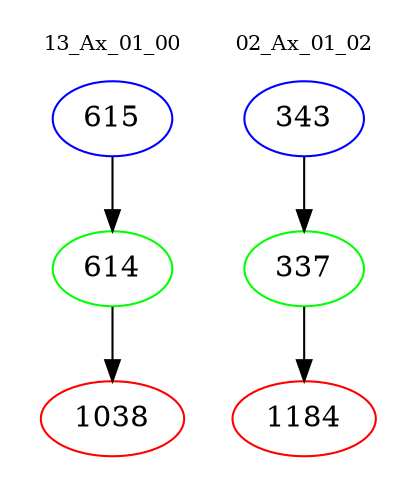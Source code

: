 digraph{
subgraph cluster_0 {
color = white
label = "13_Ax_01_00";
fontsize=10;
T0_615 [label="615", color="blue"]
T0_615 -> T0_614 [color="black"]
T0_614 [label="614", color="green"]
T0_614 -> T0_1038 [color="black"]
T0_1038 [label="1038", color="red"]
}
subgraph cluster_1 {
color = white
label = "02_Ax_01_02";
fontsize=10;
T1_343 [label="343", color="blue"]
T1_343 -> T1_337 [color="black"]
T1_337 [label="337", color="green"]
T1_337 -> T1_1184 [color="black"]
T1_1184 [label="1184", color="red"]
}
}
